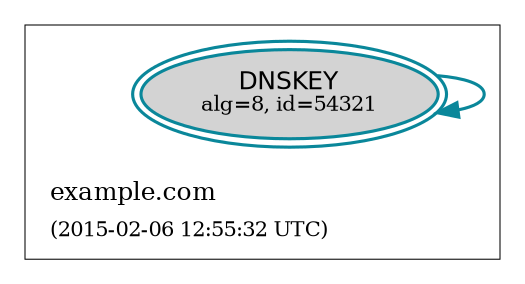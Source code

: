digraph {
  graph [compound=true, rankdir=BT, ranksep=0.3];
	node [label="\N",
		penwidth=1.5
	];
	edge [penwidth=1.5];

  subgraph "cluster_example.com" {
		graph [label=<<TABLE BORDER="0"><TR><TD ALIGN="LEFT"><FONT POINT-SIZE="12">example.com</FONT></TD></TR><TR><TD ALIGN="LEFT"><FONT POINT-SIZE="10">(2015-02-06 12:55:32 UTC)</FONT></TD></TR></TABLE>>,
				labeljust=l,
				penwidth=0.5
		];

		"DNSKEY-0|example.com|8|54321"	 [color="#0a879a",
			fillcolor="lightgray",
			label=<<FONT POINT-SIZE="12" FACE="Helvetica">DNSKEY</FONT><BR/><FONT POINT-SIZE="10">alg=8, id=54321</FONT>>,
			shape=ellipse,
			style=filled,
		  peripheries=2];
		"cluster_example.com_top" [shape=point, style=invis];
		"cluster_example.com_bottom" [shape=point, style=invis];
  }
	"DNSKEY-0|example.com|8|54321" -> "DNSKEY-0|example.com|8|54321" [dir=back,
		color="#0a879a",
		style="solid"];
}
